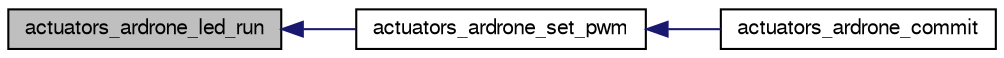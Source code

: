 digraph "actuators_ardrone_led_run"
{
  edge [fontname="FreeSans",fontsize="10",labelfontname="FreeSans",labelfontsize="10"];
  node [fontname="FreeSans",fontsize="10",shape=record];
  rankdir="LR";
  Node1 [label="actuators_ardrone_led_run",height=0.2,width=0.4,color="black", fillcolor="grey75", style="filled", fontcolor="black"];
  Node1 -> Node2 [dir="back",color="midnightblue",fontsize="10",style="solid",fontname="FreeSans"];
  Node2 [label="actuators_ardrone_set_pwm",height=0.2,width=0.4,color="black", fillcolor="white", style="filled",URL="$boards_2ardrone_2actuators_8h.html#a3e18bc7da29945523e0b38e96549ef24",tooltip="Write motor speed command cmd = 001aaaaa aaaabbbb bbbbbccc ccccccdd ddddddd0. "];
  Node2 -> Node3 [dir="back",color="midnightblue",fontsize="10",style="solid",fontname="FreeSans"];
  Node3 [label="actuators_ardrone_commit",height=0.2,width=0.4,color="black", fillcolor="white", style="filled",URL="$boards_2ardrone_2actuators_8h.html#a1e5faec000e4e1602bba080db2aec27c"];
}
